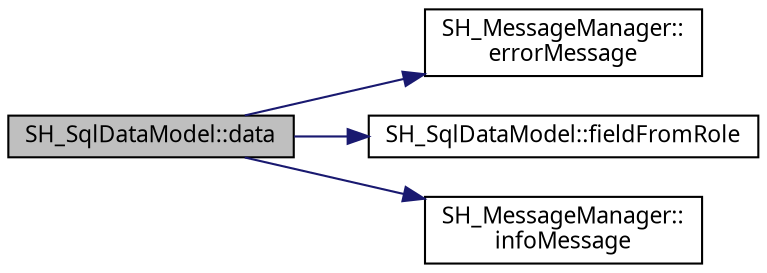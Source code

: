 digraph "SH_SqlDataModel::data"
{
 // INTERACTIVE_SVG=YES
  bgcolor="transparent";
  edge [fontname="Verdana",fontsize="11",labelfontname="Verdana",labelfontsize="11"];
  node [fontname="Verdana",fontsize="11",shape=record];
  rankdir="LR";
  Node1 [label="SH_SqlDataModel::data",height=0.2,width=0.4,color="black", fillcolor="grey75", style="filled" fontcolor="black"];
  Node1 -> Node2 [color="midnightblue",fontsize="11",style="solid",fontname="Verdana"];
  Node2 [label="SH_MessageManager::\lerrorMessage",height=0.2,width=0.4,color="black",URL="$classSH__MessageManager.html#a0cb4f06cf67539457482ba1c8544eb06"];
  Node1 -> Node3 [color="midnightblue",fontsize="11",style="solid",fontname="Verdana"];
  Node3 [label="SH_SqlDataModel::fieldFromRole",height=0.2,width=0.4,color="black",URL="$classSH__SqlDataModel.html#a3c6539114dd06aa8043e7a4e9762f6f4"];
  Node1 -> Node4 [color="midnightblue",fontsize="11",style="solid",fontname="Verdana"];
  Node4 [label="SH_MessageManager::\linfoMessage",height=0.2,width=0.4,color="black",URL="$classSH__MessageManager.html#a0b35c2f96e6d69934bf7f7c1e2172ea9"];
}

